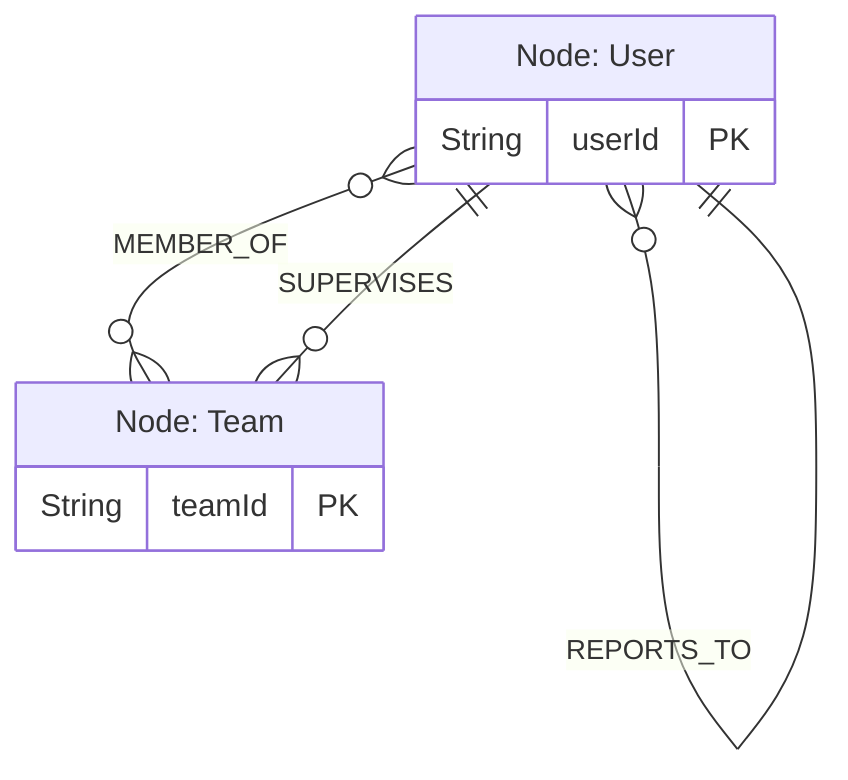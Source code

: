 erDiagram
    "Node: User" {
        String userId PK
    }
    "Node: Team" {
        String teamId PK
    }
    "Node: User" }o--|| "Node: User" : "REPORTS_TO"
    "Node: User" }o--o{ "Node: Team" : "MEMBER_OF"
    "Node: User" ||--o{ "Node: Team" : "SUPERVISES"